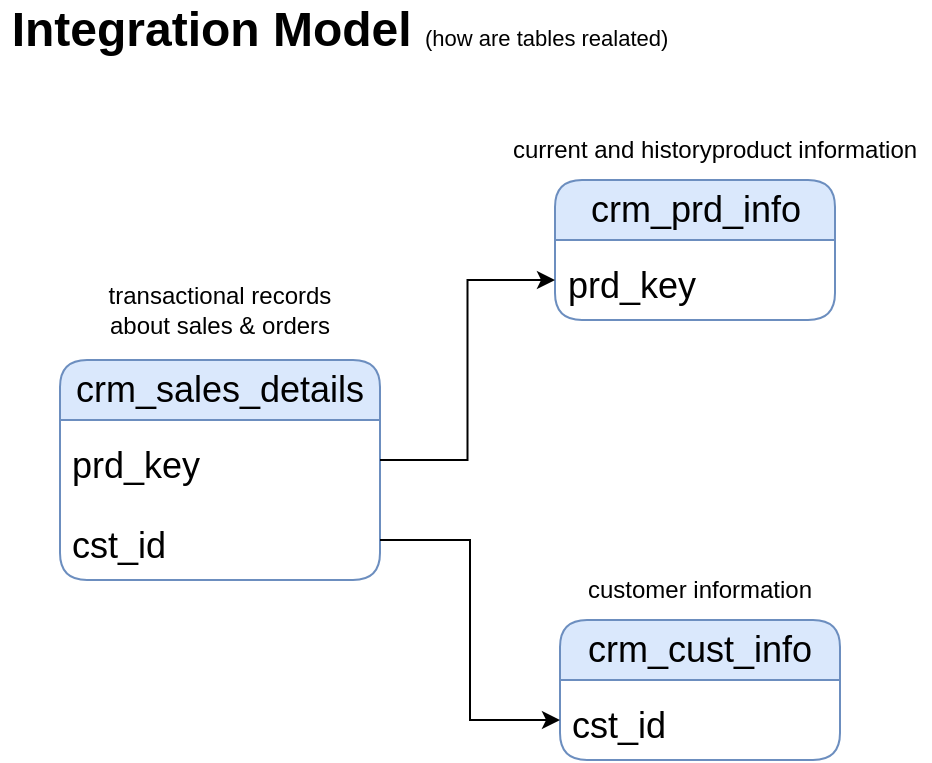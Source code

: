 <mxfile version="26.2.13">
  <diagram name="Page-1" id="3CnufUl57uXqt9nDObKo">
    <mxGraphModel dx="788" dy="417" grid="1" gridSize="10" guides="1" tooltips="1" connect="1" arrows="1" fold="1" page="1" pageScale="1" pageWidth="1100" pageHeight="1700" math="0" shadow="0">
      <root>
        <mxCell id="0" />
        <mxCell id="1" parent="0" />
        <mxCell id="c3Ul1mBjtkXN1Z7d1IV9-1" value="&lt;font style=&quot;&quot;&gt;&lt;b style=&quot;font-size: 24px;&quot;&gt;Integration Model &lt;/b&gt;&lt;font style=&quot;font-size: 11px;&quot;&gt;(how are tables realated)&lt;/font&gt;&lt;/font&gt;" style="text;html=1;align=center;verticalAlign=middle;whiteSpace=wrap;rounded=0;" vertex="1" parent="1">
          <mxGeometry x="10" y="40" width="340" height="30" as="geometry" />
        </mxCell>
        <mxCell id="c3Ul1mBjtkXN1Z7d1IV9-2" value="&lt;font style=&quot;font-size: 18px;&quot;&gt;crm_cust_info&lt;/font&gt;" style="swimlane;fontStyle=0;childLayout=stackLayout;horizontal=1;startSize=30;horizontalStack=0;resizeParent=1;resizeParentMax=0;resizeLast=0;collapsible=1;marginBottom=0;whiteSpace=wrap;html=1;rounded=1;fillColor=#dae8fc;strokeColor=#6c8ebf;" vertex="1" parent="1">
          <mxGeometry x="290" y="350" width="140" height="70" as="geometry" />
        </mxCell>
        <mxCell id="c3Ul1mBjtkXN1Z7d1IV9-3" value="&lt;font style=&quot;font-size: 18px;&quot;&gt;cst_id&lt;/font&gt;" style="text;strokeColor=none;fillColor=none;align=left;verticalAlign=middle;spacingLeft=4;spacingRight=4;overflow=hidden;points=[[0,0.5],[1,0.5]];portConstraint=eastwest;rotatable=0;whiteSpace=wrap;html=1;fontSize=26;" vertex="1" parent="c3Ul1mBjtkXN1Z7d1IV9-2">
          <mxGeometry y="30" width="140" height="40" as="geometry" />
        </mxCell>
        <mxCell id="c3Ul1mBjtkXN1Z7d1IV9-6" value="customer information" style="text;html=1;align=center;verticalAlign=middle;whiteSpace=wrap;rounded=0;" vertex="1" parent="1">
          <mxGeometry x="295" y="320" width="130" height="30" as="geometry" />
        </mxCell>
        <mxCell id="c3Ul1mBjtkXN1Z7d1IV9-7" value="&lt;font style=&quot;font-size: 18px;&quot;&gt;crm_prd_info&lt;/font&gt;" style="swimlane;fontStyle=0;childLayout=stackLayout;horizontal=1;startSize=30;horizontalStack=0;resizeParent=1;resizeParentMax=0;resizeLast=0;collapsible=1;marginBottom=0;whiteSpace=wrap;html=1;rounded=1;fillColor=#dae8fc;strokeColor=#6c8ebf;" vertex="1" parent="1">
          <mxGeometry x="287.5" y="130" width="140" height="70" as="geometry" />
        </mxCell>
        <mxCell id="c3Ul1mBjtkXN1Z7d1IV9-8" value="&lt;font style=&quot;font-size: 18px;&quot;&gt;prd_key&lt;/font&gt;" style="text;strokeColor=none;fillColor=none;align=left;verticalAlign=middle;spacingLeft=4;spacingRight=4;overflow=hidden;points=[[0,0.5],[1,0.5]];portConstraint=eastwest;rotatable=0;whiteSpace=wrap;html=1;fontSize=26;" vertex="1" parent="c3Ul1mBjtkXN1Z7d1IV9-7">
          <mxGeometry y="30" width="140" height="40" as="geometry" />
        </mxCell>
        <mxCell id="c3Ul1mBjtkXN1Z7d1IV9-9" value="current and historyproduct information" style="text;html=1;align=center;verticalAlign=middle;whiteSpace=wrap;rounded=0;" vertex="1" parent="1">
          <mxGeometry x="260" y="100" width="215" height="30" as="geometry" />
        </mxCell>
        <mxCell id="c3Ul1mBjtkXN1Z7d1IV9-10" value="&lt;font style=&quot;font-size: 18px;&quot;&gt;crm_sales_details&lt;/font&gt;" style="swimlane;fontStyle=0;childLayout=stackLayout;horizontal=1;startSize=30;horizontalStack=0;resizeParent=1;resizeParentMax=0;resizeLast=0;collapsible=1;marginBottom=0;whiteSpace=wrap;html=1;rounded=1;fillColor=#dae8fc;strokeColor=#6c8ebf;" vertex="1" parent="1">
          <mxGeometry x="40" y="220" width="160" height="110" as="geometry" />
        </mxCell>
        <mxCell id="c3Ul1mBjtkXN1Z7d1IV9-11" value="&lt;font style=&quot;font-size: 18px;&quot;&gt;prd_key&lt;/font&gt;" style="text;strokeColor=none;fillColor=none;align=left;verticalAlign=middle;spacingLeft=4;spacingRight=4;overflow=hidden;points=[[0,0.5],[1,0.5]];portConstraint=eastwest;rotatable=0;whiteSpace=wrap;html=1;fontSize=26;" vertex="1" parent="c3Ul1mBjtkXN1Z7d1IV9-10">
          <mxGeometry y="30" width="160" height="40" as="geometry" />
        </mxCell>
        <mxCell id="c3Ul1mBjtkXN1Z7d1IV9-13" value="&lt;font style=&quot;font-size: 18px;&quot;&gt;cst_id&lt;/font&gt;" style="text;strokeColor=none;fillColor=none;align=left;verticalAlign=middle;spacingLeft=4;spacingRight=4;overflow=hidden;points=[[0,0.5],[1,0.5]];portConstraint=eastwest;rotatable=0;whiteSpace=wrap;html=1;fontSize=26;" vertex="1" parent="c3Ul1mBjtkXN1Z7d1IV9-10">
          <mxGeometry y="70" width="160" height="40" as="geometry" />
        </mxCell>
        <mxCell id="c3Ul1mBjtkXN1Z7d1IV9-12" value="transactional records about sales &amp;amp; orders" style="text;html=1;align=center;verticalAlign=middle;whiteSpace=wrap;rounded=0;" vertex="1" parent="1">
          <mxGeometry x="55" y="180" width="130" height="30" as="geometry" />
        </mxCell>
        <mxCell id="c3Ul1mBjtkXN1Z7d1IV9-14" style="edgeStyle=orthogonalEdgeStyle;rounded=0;orthogonalLoop=1;jettySize=auto;html=1;entryX=0;entryY=0.5;entryDx=0;entryDy=0;" edge="1" parent="1" source="c3Ul1mBjtkXN1Z7d1IV9-13" target="c3Ul1mBjtkXN1Z7d1IV9-3">
          <mxGeometry relative="1" as="geometry" />
        </mxCell>
        <mxCell id="c3Ul1mBjtkXN1Z7d1IV9-15" style="edgeStyle=orthogonalEdgeStyle;rounded=0;orthogonalLoop=1;jettySize=auto;html=1;entryX=0;entryY=0.5;entryDx=0;entryDy=0;" edge="1" parent="1" source="c3Ul1mBjtkXN1Z7d1IV9-11" target="c3Ul1mBjtkXN1Z7d1IV9-8">
          <mxGeometry relative="1" as="geometry" />
        </mxCell>
      </root>
    </mxGraphModel>
  </diagram>
</mxfile>
